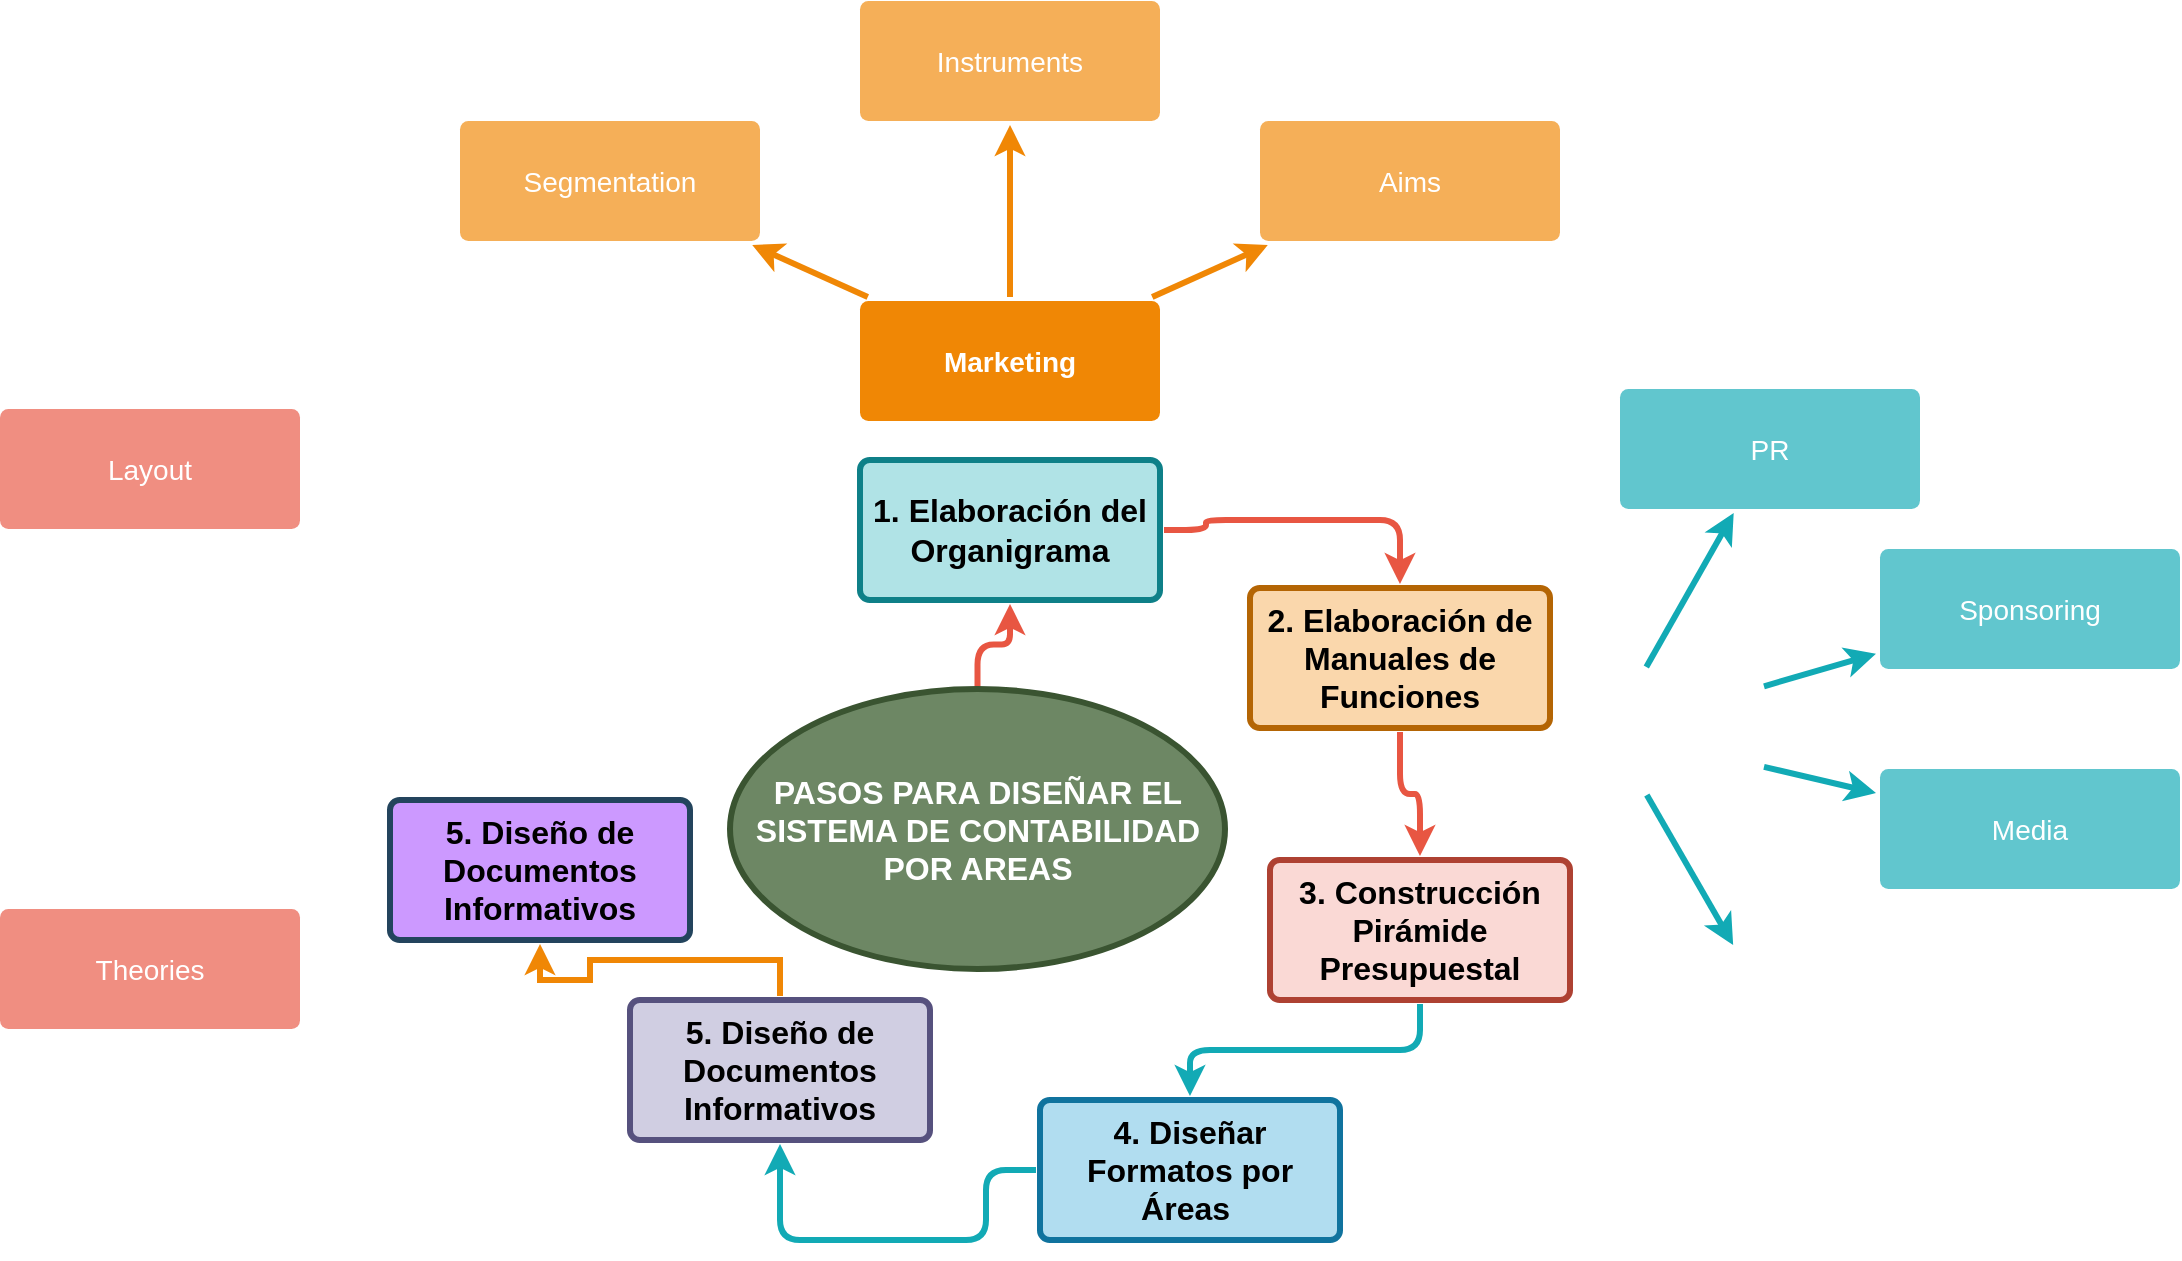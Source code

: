 <mxfile version="13.8.0" type="github">
  <diagram id="6a731a19-8d31-9384-78a2-239565b7b9f0" name="Page-1">
    <mxGraphModel dx="1422" dy="800" grid="1" gridSize="10" guides="1" tooltips="1" connect="1" arrows="1" fold="1" page="1" pageScale="1" pageWidth="1169" pageHeight="827" background="#ffffff" math="0" shadow="0">
      <root>
        <mxCell id="0" />
        <mxCell id="1" parent="0" />
        <mxCell id="tkT9zs-I1wRjXPEmRSMs-1786" style="edgeStyle=orthogonalEdgeStyle;rounded=1;orthogonalLoop=1;jettySize=auto;html=1;entryX=0.5;entryY=0;entryDx=0;entryDy=0;shadow=0;fontSize=14;fontColor=#FFFFFF;fontStyle=1;strokeColor=#E85642;strokeWidth=3;fillColor=#b0e3e6;labelBackgroundColor=none;spacing=5;startFill=0;" edge="1" parent="1" source="1749" target="tkT9zs-I1wRjXPEmRSMs-1783">
          <mxGeometry relative="1" as="geometry">
            <Array as="points">
              <mxPoint x="668" y="315" />
              <mxPoint x="668" y="310" />
              <mxPoint x="765" y="310" />
            </Array>
          </mxGeometry>
        </mxCell>
        <mxCell id="1749" value="1. Elaboración del Organigrama" style="rounded=1;whiteSpace=wrap;html=1;shadow=0;labelBackgroundColor=none;strokeColor=#0e8088;strokeWidth=3;fillColor=#b0e3e6;fontFamily=Helvetica;fontSize=16;align=center;fontStyle=1;spacing=5;arcSize=7;perimeterSpacing=2;" parent="1" vertex="1">
          <mxGeometry x="495" y="280" width="150" height="70" as="geometry" />
        </mxCell>
        <mxCell id="1754" value="Theories" style="rounded=1;whiteSpace=wrap;html=1;shadow=0;labelBackgroundColor=none;strokeColor=none;strokeWidth=3;fillColor=#f08e81;fontFamily=Helvetica;fontSize=14;fontColor=#FFFFFF;align=center;spacing=5;fontStyle=0;arcSize=7;perimeterSpacing=2;" parent="1" vertex="1">
          <mxGeometry x="65" y="504.5" width="150" height="60" as="geometry" />
        </mxCell>
        <mxCell id="1756" value="Layout" style="rounded=1;whiteSpace=wrap;html=1;shadow=0;labelBackgroundColor=none;strokeColor=none;strokeWidth=3;fillColor=#f08e81;fontFamily=Helvetica;fontSize=14;fontColor=#FFFFFF;align=center;spacing=5;fontStyle=0;arcSize=7;perimeterSpacing=2;" parent="1" vertex="1">
          <mxGeometry x="65" y="254.5" width="150" height="60" as="geometry" />
        </mxCell>
        <mxCell id="1764" value="Marketing" style="rounded=1;whiteSpace=wrap;html=1;shadow=0;labelBackgroundColor=none;strokeColor=none;strokeWidth=3;fillColor=#F08705;fontFamily=Helvetica;fontSize=14;fontColor=#FFFFFF;align=center;spacing=5;fontStyle=1;arcSize=7;perimeterSpacing=2;" parent="1" vertex="1">
          <mxGeometry x="495" y="200.5" width="150" height="60" as="geometry" />
        </mxCell>
        <mxCell id="1765" value="Aims&lt;br&gt;" style="rounded=1;whiteSpace=wrap;html=1;shadow=0;labelBackgroundColor=none;strokeColor=none;strokeWidth=3;fillColor=#f5af58;fontFamily=Helvetica;fontSize=14;fontColor=#FFFFFF;align=center;spacing=5;arcSize=7;perimeterSpacing=2;" parent="1" vertex="1">
          <mxGeometry x="695" y="110.5" width="150" height="60" as="geometry" />
        </mxCell>
        <mxCell id="1766" value="" style="edgeStyle=none;rounded=0;jumpStyle=none;html=1;shadow=0;labelBackgroundColor=none;startArrow=none;startFill=0;endArrow=classic;endFill=1;jettySize=auto;orthogonalLoop=1;strokeColor=#F08705;strokeWidth=3;fontFamily=Helvetica;fontSize=14;fontColor=#FFFFFF;spacing=5;" parent="1" source="1764" target="1765" edge="1">
          <mxGeometry relative="1" as="geometry" />
        </mxCell>
        <mxCell id="1767" value="Instruments" style="rounded=1;whiteSpace=wrap;html=1;shadow=0;labelBackgroundColor=none;strokeColor=none;strokeWidth=3;fillColor=#f5af58;fontFamily=Helvetica;fontSize=14;fontColor=#FFFFFF;align=center;spacing=5;arcSize=7;perimeterSpacing=2;" parent="1" vertex="1">
          <mxGeometry x="495" y="50.5" width="150" height="60" as="geometry" />
        </mxCell>
        <mxCell id="1768" value="" style="edgeStyle=none;rounded=0;jumpStyle=none;html=1;shadow=0;labelBackgroundColor=none;startArrow=none;startFill=0;endArrow=classic;endFill=1;jettySize=auto;orthogonalLoop=1;strokeColor=#F08705;strokeWidth=3;fontFamily=Helvetica;fontSize=14;fontColor=#FFFFFF;spacing=5;" parent="1" source="1764" target="1767" edge="1">
          <mxGeometry relative="1" as="geometry" />
        </mxCell>
        <mxCell id="1769" value="Segmentation" style="rounded=1;whiteSpace=wrap;html=1;shadow=0;labelBackgroundColor=none;strokeColor=none;strokeWidth=3;fillColor=#f5af58;fontFamily=Helvetica;fontSize=14;fontColor=#FFFFFF;align=center;spacing=5;arcSize=7;perimeterSpacing=2;" parent="1" vertex="1">
          <mxGeometry x="295" y="110.5" width="150" height="60" as="geometry" />
        </mxCell>
        <mxCell id="1770" value="" style="edgeStyle=none;rounded=0;jumpStyle=none;html=1;shadow=0;labelBackgroundColor=none;startArrow=none;startFill=0;endArrow=classic;endFill=1;jettySize=auto;orthogonalLoop=1;strokeColor=#F08705;strokeWidth=3;fontFamily=Helvetica;fontSize=14;fontColor=#FFFFFF;spacing=5;" parent="1" source="1764" target="1769" edge="1">
          <mxGeometry relative="1" as="geometry" />
        </mxCell>
        <mxCell id="1773" value="" style="edgeStyle=none;rounded=1;jumpStyle=none;html=1;shadow=0;labelBackgroundColor=none;startArrow=none;startFill=0;jettySize=auto;orthogonalLoop=1;strokeColor=#12AAB5;strokeWidth=3;fontFamily=Helvetica;fontSize=14;fontColor=#FFFFFF;spacing=5;fontStyle=1;fillColor=#b0e3e6;" parent="1" edge="1">
          <mxGeometry relative="1" as="geometry">
            <mxPoint x="888.417" y="447.5" as="sourcePoint" />
            <mxPoint x="931.583" y="522.5" as="targetPoint" />
          </mxGeometry>
        </mxCell>
        <mxCell id="1774" value="Media" style="rounded=1;whiteSpace=wrap;html=1;shadow=0;labelBackgroundColor=none;strokeColor=none;strokeWidth=3;fillColor=#61c6ce;fontFamily=Helvetica;fontSize=14;fontColor=#FFFFFF;align=center;spacing=5;fontStyle=0;arcSize=7;perimeterSpacing=2;" parent="1" vertex="1">
          <mxGeometry x="1005" y="434.5" width="150" height="60" as="geometry" />
        </mxCell>
        <mxCell id="1775" value="" style="edgeStyle=none;rounded=1;jumpStyle=none;html=1;shadow=0;labelBackgroundColor=none;startArrow=none;startFill=0;jettySize=auto;orthogonalLoop=1;strokeColor=#12AAB5;strokeWidth=3;fontFamily=Helvetica;fontSize=14;fontColor=#FFFFFF;spacing=5;fontStyle=1;fillColor=#b0e3e6;" parent="1" target="1774" edge="1">
          <mxGeometry relative="1" as="geometry">
            <mxPoint x="947" y="433.467" as="sourcePoint" />
          </mxGeometry>
        </mxCell>
        <mxCell id="1776" value="Sponsoring" style="rounded=1;whiteSpace=wrap;html=1;shadow=0;labelBackgroundColor=none;strokeColor=none;strokeWidth=3;fillColor=#61c6ce;fontFamily=Helvetica;fontSize=14;fontColor=#FFFFFF;align=center;spacing=5;fontStyle=0;arcSize=7;perimeterSpacing=2;" parent="1" vertex="1">
          <mxGeometry x="1005" y="324.5" width="150" height="60" as="geometry" />
        </mxCell>
        <mxCell id="1777" value="" style="edgeStyle=none;rounded=1;jumpStyle=none;html=1;shadow=0;labelBackgroundColor=none;startArrow=none;startFill=0;jettySize=auto;orthogonalLoop=1;strokeColor=#12AAB5;strokeWidth=3;fontFamily=Helvetica;fontSize=14;fontColor=#FFFFFF;spacing=5;fontStyle=1;fillColor=#b0e3e6;" parent="1" target="1776" edge="1">
          <mxGeometry relative="1" as="geometry">
            <mxPoint x="947" y="393.133" as="sourcePoint" />
          </mxGeometry>
        </mxCell>
        <mxCell id="1778" value="PR" style="rounded=1;whiteSpace=wrap;html=1;shadow=0;labelBackgroundColor=none;strokeColor=none;strokeWidth=3;fillColor=#61c6ce;fontFamily=Helvetica;fontSize=14;fontColor=#FFFFFF;align=center;spacing=5;fontStyle=0;arcSize=7;perimeterSpacing=2;" parent="1" vertex="1">
          <mxGeometry x="875" y="244.5" width="150" height="60" as="geometry" />
        </mxCell>
        <mxCell id="1779" value="" style="edgeStyle=none;rounded=1;jumpStyle=none;html=1;shadow=0;labelBackgroundColor=none;startArrow=none;startFill=0;jettySize=auto;orthogonalLoop=1;strokeColor=#12AAB5;strokeWidth=3;fontFamily=Helvetica;fontSize=14;fontColor=#FFFFFF;spacing=5;fontStyle=1;fillColor=#b0e3e6;" parent="1" target="1778" edge="1">
          <mxGeometry relative="1" as="geometry">
            <mxPoint x="888.156" y="383.5" as="sourcePoint" />
          </mxGeometry>
        </mxCell>
        <mxCell id="tkT9zs-I1wRjXPEmRSMs-1782" style="edgeStyle=orthogonalEdgeStyle;rounded=1;orthogonalLoop=1;jettySize=auto;html=1;entryX=0.5;entryY=1;entryDx=0;entryDy=0;shadow=0;fontSize=14;fontColor=#FFFFFF;fontStyle=1;strokeColor=#E85642;strokeWidth=3;fillColor=#b0e3e6;labelBackgroundColor=none;spacing=5;startFill=0;" edge="1" parent="1" source="tkT9zs-I1wRjXPEmRSMs-1779" target="1749">
          <mxGeometry relative="1" as="geometry" />
        </mxCell>
        <mxCell id="tkT9zs-I1wRjXPEmRSMs-1779" value="&lt;span&gt;PASOS PARA DISEÑAR EL SISTEMA DE CONTABILIDAD POR AREAS&lt;/span&gt;" style="ellipse;whiteSpace=wrap;html=1;fillColor=#6d8764;shadow=0;rounded=1;fontSize=16;fontStyle=1;strokeWidth=3;spacing=5;arcSize=7;strokeColor=#3A5431;fontColor=#ffffff;" vertex="1" parent="1">
          <mxGeometry x="430" y="394.5" width="247.5" height="140" as="geometry" />
        </mxCell>
        <mxCell id="tkT9zs-I1wRjXPEmRSMs-1789" style="edgeStyle=orthogonalEdgeStyle;rounded=1;orthogonalLoop=1;jettySize=auto;html=1;shadow=0;fontSize=14;fontColor=#FFFFFF;fontStyle=1;strokeColor=#E85642;strokeWidth=3;fillColor=#b0e3e6;labelBackgroundColor=none;spacing=5;startFill=0;" edge="1" parent="1" source="tkT9zs-I1wRjXPEmRSMs-1783" target="tkT9zs-I1wRjXPEmRSMs-1788">
          <mxGeometry relative="1" as="geometry" />
        </mxCell>
        <mxCell id="tkT9zs-I1wRjXPEmRSMs-1783" value="2. Elaboración de Manuales de Funciones" style="rounded=1;whiteSpace=wrap;html=1;shadow=0;labelBackgroundColor=none;strokeColor=#b46504;strokeWidth=3;fillColor=#fad7ac;fontFamily=Helvetica;fontSize=16;align=center;fontStyle=1;spacing=5;arcSize=7;perimeterSpacing=2;" vertex="1" parent="1">
          <mxGeometry x="690" y="344" width="150" height="70" as="geometry" />
        </mxCell>
        <mxCell id="tkT9zs-I1wRjXPEmRSMs-1791" style="edgeStyle=orthogonalEdgeStyle;rounded=1;orthogonalLoop=1;jettySize=auto;html=1;shadow=0;fontSize=14;fontColor=#FFFFFF;fontStyle=1;strokeColor=#12AAB5;strokeWidth=3;fillColor=#b0e3e6;labelBackgroundColor=none;spacing=5;startFill=0;" edge="1" parent="1" source="tkT9zs-I1wRjXPEmRSMs-1788" target="tkT9zs-I1wRjXPEmRSMs-1790">
          <mxGeometry relative="1" as="geometry" />
        </mxCell>
        <mxCell id="tkT9zs-I1wRjXPEmRSMs-1788" value="3. Construcción Pirámide Presupuestal" style="rounded=1;whiteSpace=wrap;html=1;shadow=0;labelBackgroundColor=none;strokeColor=#ae4132;strokeWidth=3;fillColor=#fad9d5;fontFamily=Helvetica;fontSize=16;align=center;fontStyle=1;spacing=5;arcSize=7;perimeterSpacing=2;" vertex="1" parent="1">
          <mxGeometry x="700" y="480" width="150" height="70" as="geometry" />
        </mxCell>
        <mxCell id="tkT9zs-I1wRjXPEmRSMs-1793" style="edgeStyle=orthogonalEdgeStyle;rounded=1;orthogonalLoop=1;jettySize=auto;html=1;entryX=0.5;entryY=1;entryDx=0;entryDy=0;shadow=0;fontSize=14;fontColor=#FFFFFF;fontStyle=1;strokeColor=#12AAB5;strokeWidth=3;fillColor=#b0e3e6;labelBackgroundColor=none;spacing=5;startFill=0;" edge="1" parent="1" source="tkT9zs-I1wRjXPEmRSMs-1790" target="tkT9zs-I1wRjXPEmRSMs-1792">
          <mxGeometry relative="1" as="geometry">
            <Array as="points">
              <mxPoint x="558" y="635" />
              <mxPoint x="558" y="670" />
              <mxPoint x="455" y="670" />
            </Array>
          </mxGeometry>
        </mxCell>
        <mxCell id="tkT9zs-I1wRjXPEmRSMs-1790" value="4. Diseñar Formatos por Áreas&amp;nbsp;" style="rounded=1;whiteSpace=wrap;html=1;shadow=0;labelBackgroundColor=none;strokeColor=#10739e;strokeWidth=3;fillColor=#b1ddf0;fontFamily=Helvetica;fontSize=16;align=center;fontStyle=1;spacing=5;arcSize=7;perimeterSpacing=2;" vertex="1" parent="1">
          <mxGeometry x="585" y="600" width="150" height="70" as="geometry" />
        </mxCell>
        <mxCell id="tkT9zs-I1wRjXPEmRSMs-1796" style="edgeStyle=orthogonalEdgeStyle;rounded=0;orthogonalLoop=1;jettySize=auto;html=1;shadow=0;fontSize=14;fontColor=#FFFFFF;strokeColor=#F08705;strokeWidth=3;labelBackgroundColor=none;spacing=5;endFill=1;startFill=0;" edge="1" parent="1" source="tkT9zs-I1wRjXPEmRSMs-1792" target="tkT9zs-I1wRjXPEmRSMs-1794">
          <mxGeometry relative="1" as="geometry" />
        </mxCell>
        <mxCell id="tkT9zs-I1wRjXPEmRSMs-1792" value="5. Diseño de Documentos Informativos" style="rounded=1;whiteSpace=wrap;html=1;shadow=0;labelBackgroundColor=none;strokeColor=#56517e;strokeWidth=3;fillColor=#d0cee2;fontFamily=Helvetica;fontSize=16;align=center;fontStyle=1;spacing=5;arcSize=7;perimeterSpacing=2;" vertex="1" parent="1">
          <mxGeometry x="380" y="550" width="150" height="70" as="geometry" />
        </mxCell>
        <mxCell id="tkT9zs-I1wRjXPEmRSMs-1794" value="5. Diseño de Documentos Informativos" style="rounded=1;whiteSpace=wrap;html=1;shadow=0;labelBackgroundColor=none;strokeColor=#23445d;strokeWidth=3;fontFamily=Helvetica;fontSize=16;align=center;fontStyle=1;spacing=5;arcSize=7;perimeterSpacing=2;fillColor=#CC99FF;" vertex="1" parent="1">
          <mxGeometry x="260" y="450" width="150" height="70" as="geometry" />
        </mxCell>
      </root>
    </mxGraphModel>
  </diagram>
</mxfile>
